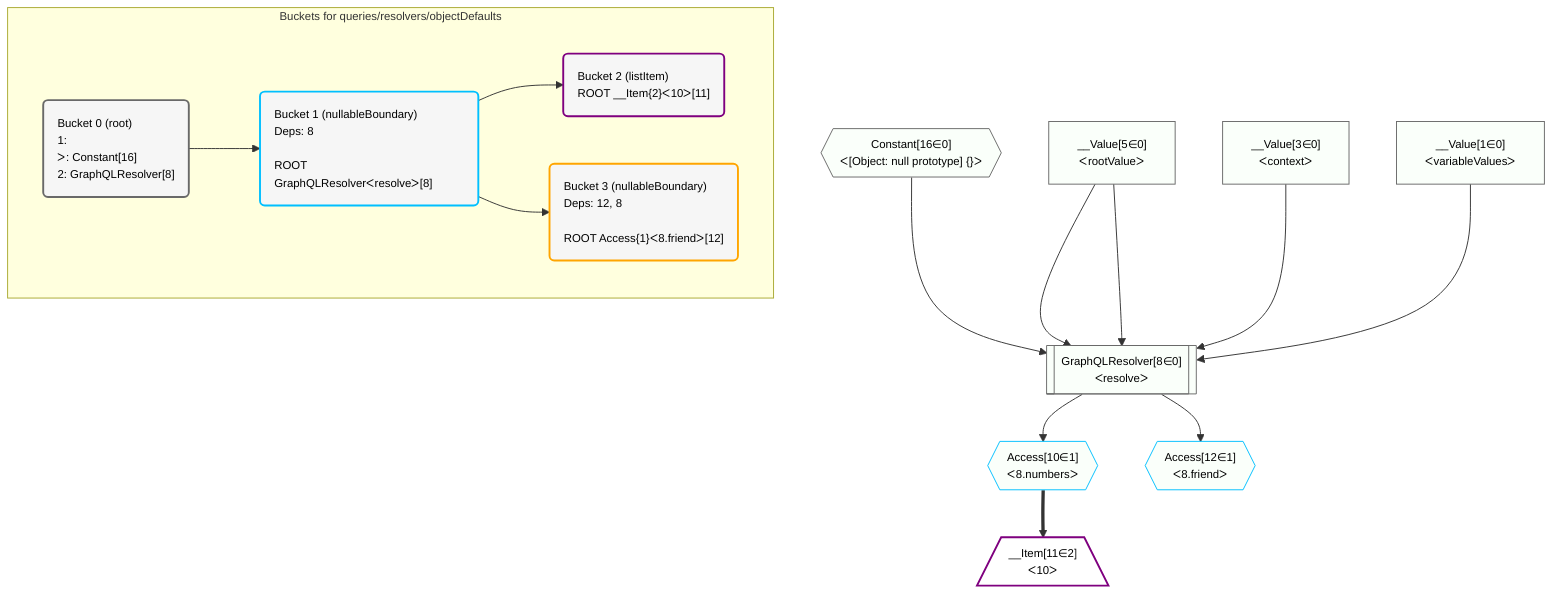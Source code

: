 %%{init: {'themeVariables': { 'fontSize': '12px'}}}%%
graph TD
    classDef path fill:#eee,stroke:#000,color:#000
    classDef plan fill:#fff,stroke-width:1px,color:#000
    classDef itemplan fill:#fff,stroke-width:2px,color:#000
    classDef unbatchedplan fill:#dff,stroke-width:1px,color:#000
    classDef sideeffectplan fill:#fcc,stroke-width:2px,color:#000
    classDef bucket fill:#f6f6f6,color:#000,stroke-width:2px,text-align:left


    %% plan dependencies
    GraphQLResolver8[["GraphQLResolver[8∈0]<br />ᐸresolveᐳ"]]:::unbatchedplan
    __Value5["__Value[5∈0]<br />ᐸrootValueᐳ"]:::plan
    Constant16{{"Constant[16∈0]<br />ᐸ[Object: null prototype] {}ᐳ"}}:::plan
    __Value3["__Value[3∈0]<br />ᐸcontextᐳ"]:::plan
    __Value1["__Value[1∈0]<br />ᐸvariableValuesᐳ"]:::plan
    __Value5 & Constant16 & __Value3 & __Value1 & __Value5 --> GraphQLResolver8
    Access10{{"Access[10∈1]<br />ᐸ8.numbersᐳ"}}:::plan
    GraphQLResolver8 --> Access10
    Access12{{"Access[12∈1]<br />ᐸ8.friendᐳ"}}:::plan
    GraphQLResolver8 --> Access12
    __Item11[/"__Item[11∈2]<br />ᐸ10ᐳ"\]:::itemplan
    Access10 ==> __Item11

    %% define steps

    subgraph "Buckets for queries/resolvers/objectDefaults"
    Bucket0("Bucket 0 (root)<br />1: <br />ᐳ: Constant[16]<br />2: GraphQLResolver[8]"):::bucket
    classDef bucket0 stroke:#696969
    class Bucket0,__Value1,__Value3,__Value5,GraphQLResolver8,Constant16 bucket0
    Bucket1("Bucket 1 (nullableBoundary)<br />Deps: 8<br /><br />ROOT GraphQLResolverᐸresolveᐳ[8]"):::bucket
    classDef bucket1 stroke:#00bfff
    class Bucket1,Access10,Access12 bucket1
    Bucket2("Bucket 2 (listItem)<br />ROOT __Item{2}ᐸ10ᐳ[11]"):::bucket
    classDef bucket2 stroke:#7f007f
    class Bucket2,__Item11 bucket2
    Bucket3("Bucket 3 (nullableBoundary)<br />Deps: 12, 8<br /><br />ROOT Access{1}ᐸ8.friendᐳ[12]"):::bucket
    classDef bucket3 stroke:#ffa500
    class Bucket3 bucket3
    Bucket0 --> Bucket1
    Bucket1 --> Bucket2 & Bucket3
    classDef unary fill:#fafffa,borderWidth:8px
    class GraphQLResolver8,__Value1,__Value3,__Value5,Constant16,Access10,Access12 unary
    end